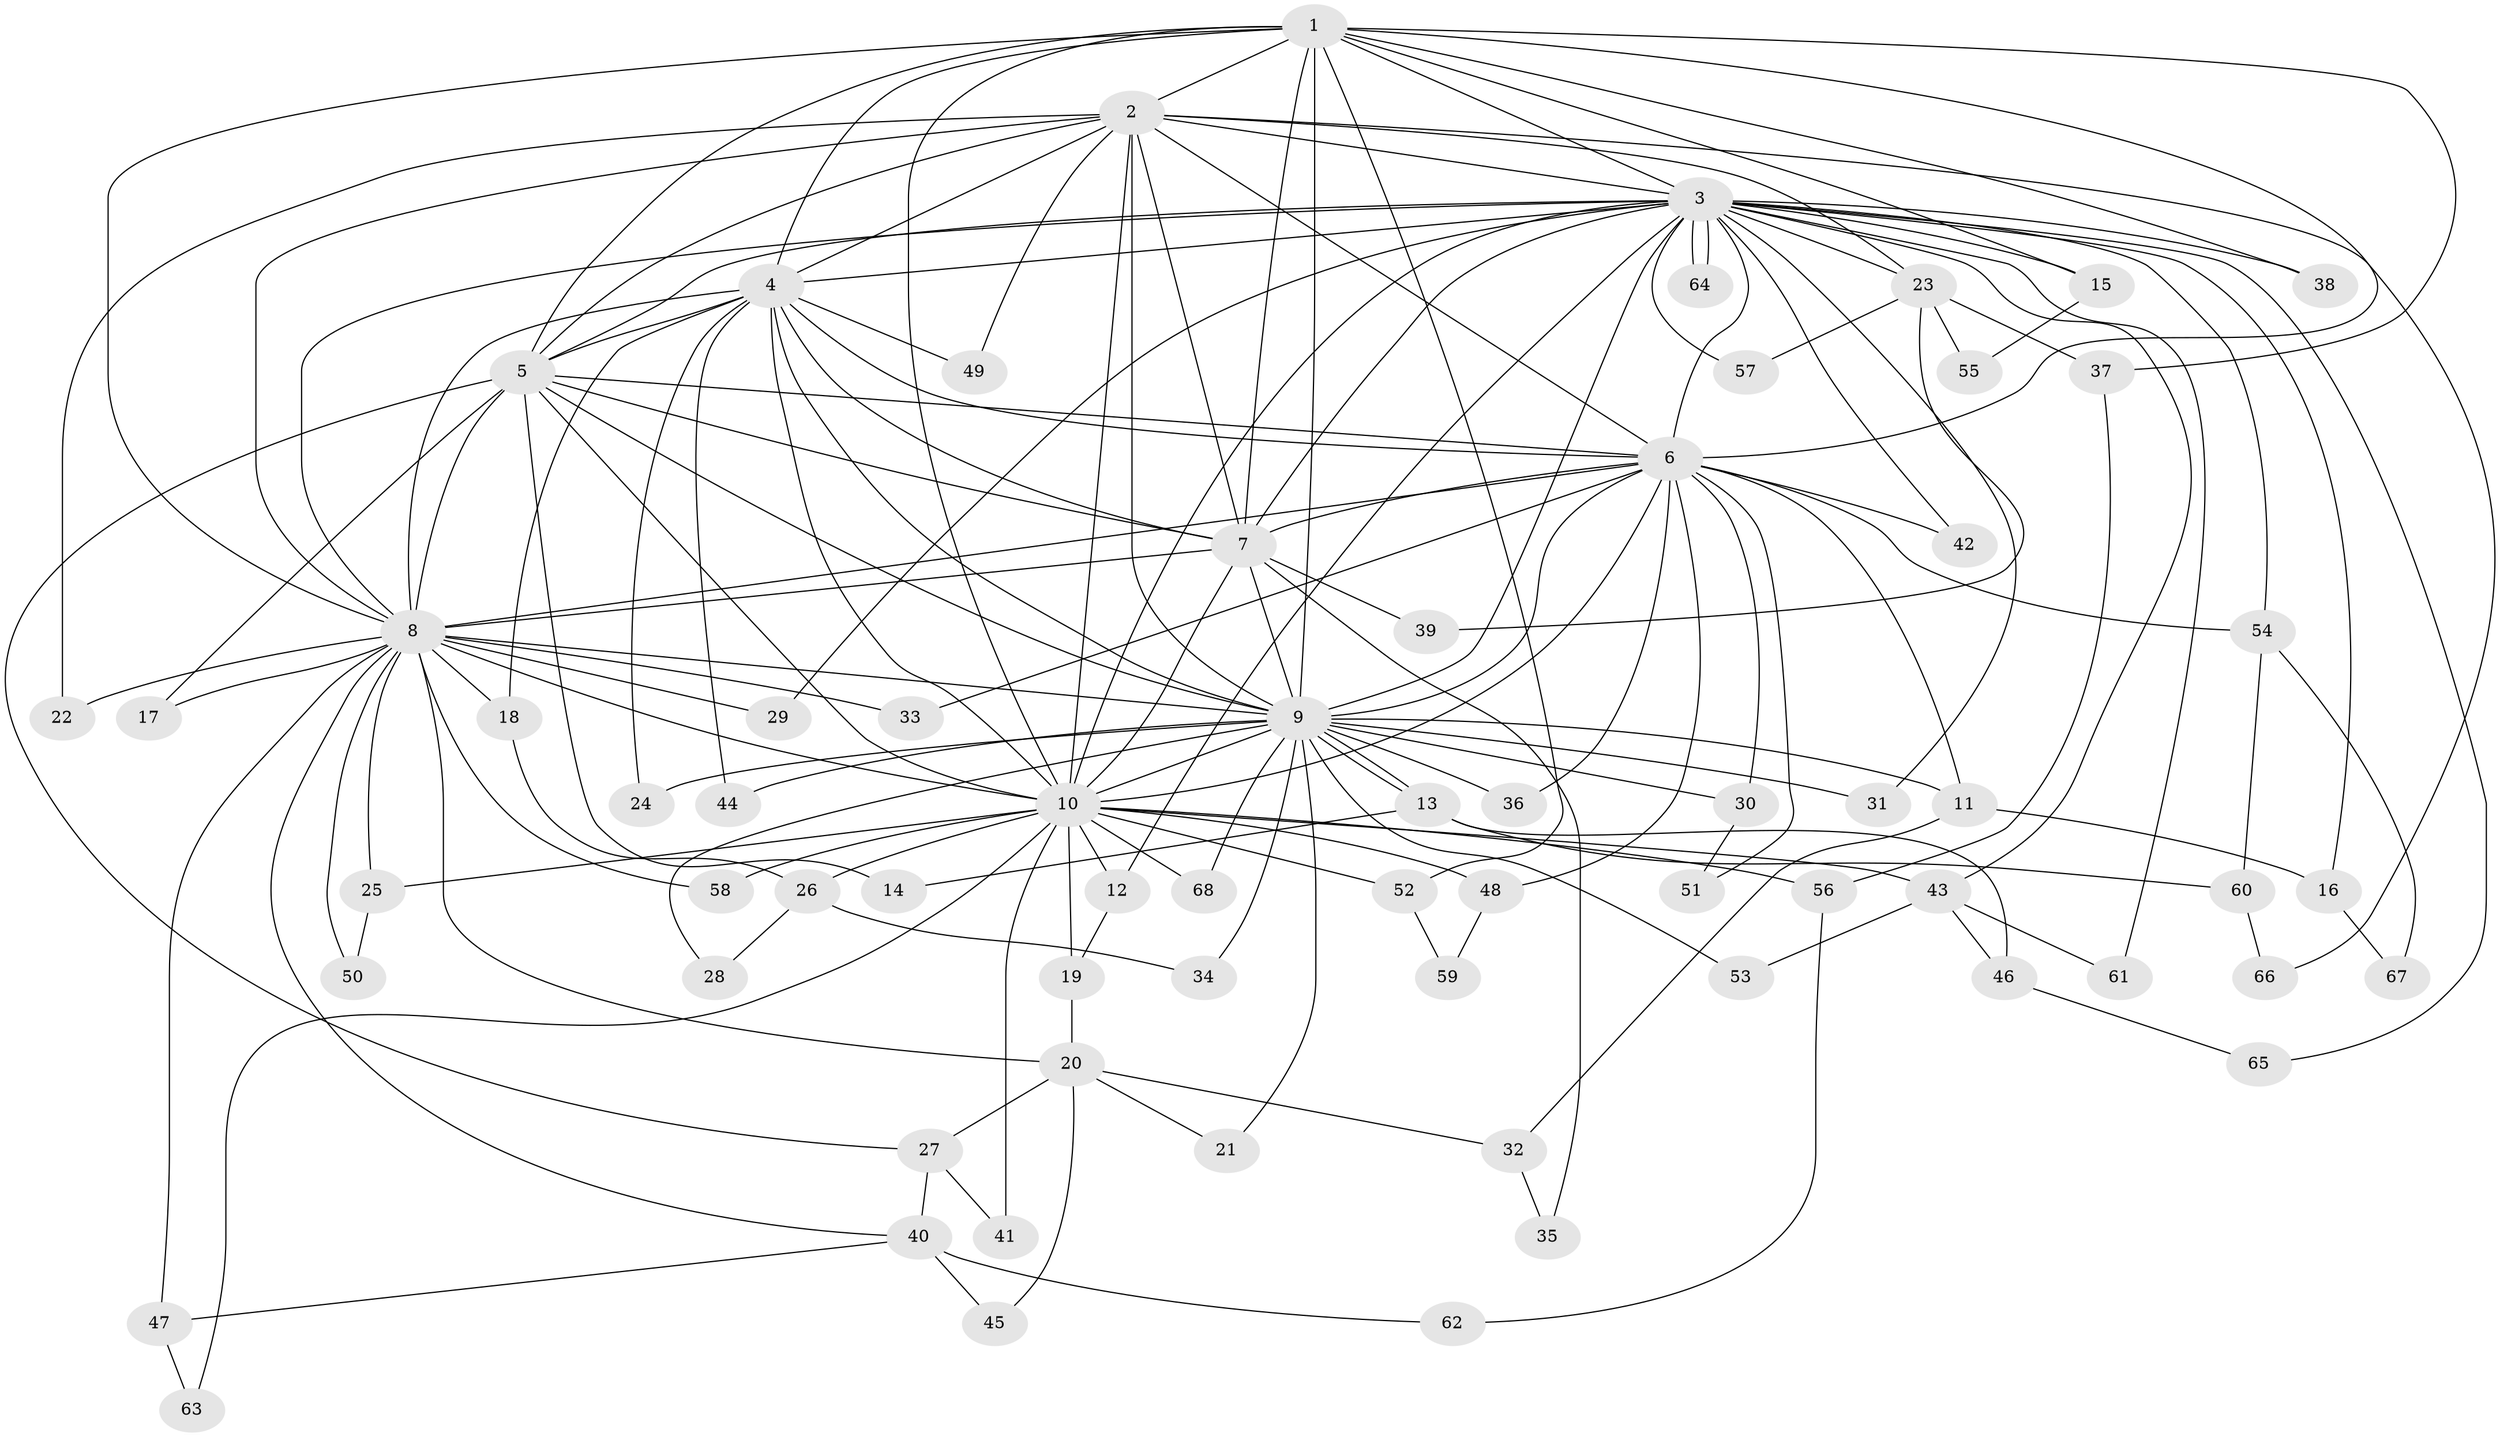 // coarse degree distribution, {11: 0.041666666666666664, 17: 0.041666666666666664, 21: 0.020833333333333332, 12: 0.020833333333333332, 10: 0.020833333333333332, 20: 0.020833333333333332, 18: 0.020833333333333332, 4: 0.08333333333333333, 3: 0.125, 6: 0.020833333333333332, 2: 0.4791666666666667, 7: 0.020833333333333332, 5: 0.08333333333333333}
// Generated by graph-tools (version 1.1) at 2025/23/03/03/25 07:23:43]
// undirected, 68 vertices, 161 edges
graph export_dot {
graph [start="1"]
  node [color=gray90,style=filled];
  1;
  2;
  3;
  4;
  5;
  6;
  7;
  8;
  9;
  10;
  11;
  12;
  13;
  14;
  15;
  16;
  17;
  18;
  19;
  20;
  21;
  22;
  23;
  24;
  25;
  26;
  27;
  28;
  29;
  30;
  31;
  32;
  33;
  34;
  35;
  36;
  37;
  38;
  39;
  40;
  41;
  42;
  43;
  44;
  45;
  46;
  47;
  48;
  49;
  50;
  51;
  52;
  53;
  54;
  55;
  56;
  57;
  58;
  59;
  60;
  61;
  62;
  63;
  64;
  65;
  66;
  67;
  68;
  1 -- 2;
  1 -- 3;
  1 -- 4;
  1 -- 5;
  1 -- 6;
  1 -- 7;
  1 -- 8;
  1 -- 9;
  1 -- 10;
  1 -- 15;
  1 -- 37;
  1 -- 38;
  1 -- 52;
  2 -- 3;
  2 -- 4;
  2 -- 5;
  2 -- 6;
  2 -- 7;
  2 -- 8;
  2 -- 9;
  2 -- 10;
  2 -- 22;
  2 -- 23;
  2 -- 49;
  2 -- 66;
  3 -- 4;
  3 -- 5;
  3 -- 6;
  3 -- 7;
  3 -- 8;
  3 -- 9;
  3 -- 10;
  3 -- 12;
  3 -- 15;
  3 -- 16;
  3 -- 23;
  3 -- 29;
  3 -- 31;
  3 -- 38;
  3 -- 42;
  3 -- 43;
  3 -- 54;
  3 -- 57;
  3 -- 61;
  3 -- 64;
  3 -- 64;
  3 -- 65;
  4 -- 5;
  4 -- 6;
  4 -- 7;
  4 -- 8;
  4 -- 9;
  4 -- 10;
  4 -- 18;
  4 -- 24;
  4 -- 44;
  4 -- 49;
  5 -- 6;
  5 -- 7;
  5 -- 8;
  5 -- 9;
  5 -- 10;
  5 -- 14;
  5 -- 17;
  5 -- 27;
  6 -- 7;
  6 -- 8;
  6 -- 9;
  6 -- 10;
  6 -- 11;
  6 -- 30;
  6 -- 33;
  6 -- 36;
  6 -- 42;
  6 -- 48;
  6 -- 51;
  6 -- 54;
  7 -- 8;
  7 -- 9;
  7 -- 10;
  7 -- 35;
  7 -- 39;
  8 -- 9;
  8 -- 10;
  8 -- 17;
  8 -- 18;
  8 -- 20;
  8 -- 22;
  8 -- 25;
  8 -- 29;
  8 -- 33;
  8 -- 40;
  8 -- 47;
  8 -- 50;
  8 -- 58;
  9 -- 10;
  9 -- 11;
  9 -- 13;
  9 -- 13;
  9 -- 21;
  9 -- 24;
  9 -- 28;
  9 -- 30;
  9 -- 31;
  9 -- 34;
  9 -- 36;
  9 -- 44;
  9 -- 53;
  9 -- 68;
  10 -- 12;
  10 -- 19;
  10 -- 25;
  10 -- 26;
  10 -- 41;
  10 -- 43;
  10 -- 48;
  10 -- 52;
  10 -- 56;
  10 -- 58;
  10 -- 63;
  10 -- 68;
  11 -- 16;
  11 -- 32;
  12 -- 19;
  13 -- 14;
  13 -- 46;
  13 -- 60;
  15 -- 55;
  16 -- 67;
  18 -- 26;
  19 -- 20;
  20 -- 21;
  20 -- 27;
  20 -- 32;
  20 -- 45;
  23 -- 37;
  23 -- 39;
  23 -- 55;
  23 -- 57;
  25 -- 50;
  26 -- 28;
  26 -- 34;
  27 -- 40;
  27 -- 41;
  30 -- 51;
  32 -- 35;
  37 -- 56;
  40 -- 45;
  40 -- 47;
  40 -- 62;
  43 -- 46;
  43 -- 53;
  43 -- 61;
  46 -- 65;
  47 -- 63;
  48 -- 59;
  52 -- 59;
  54 -- 60;
  54 -- 67;
  56 -- 62;
  60 -- 66;
}
